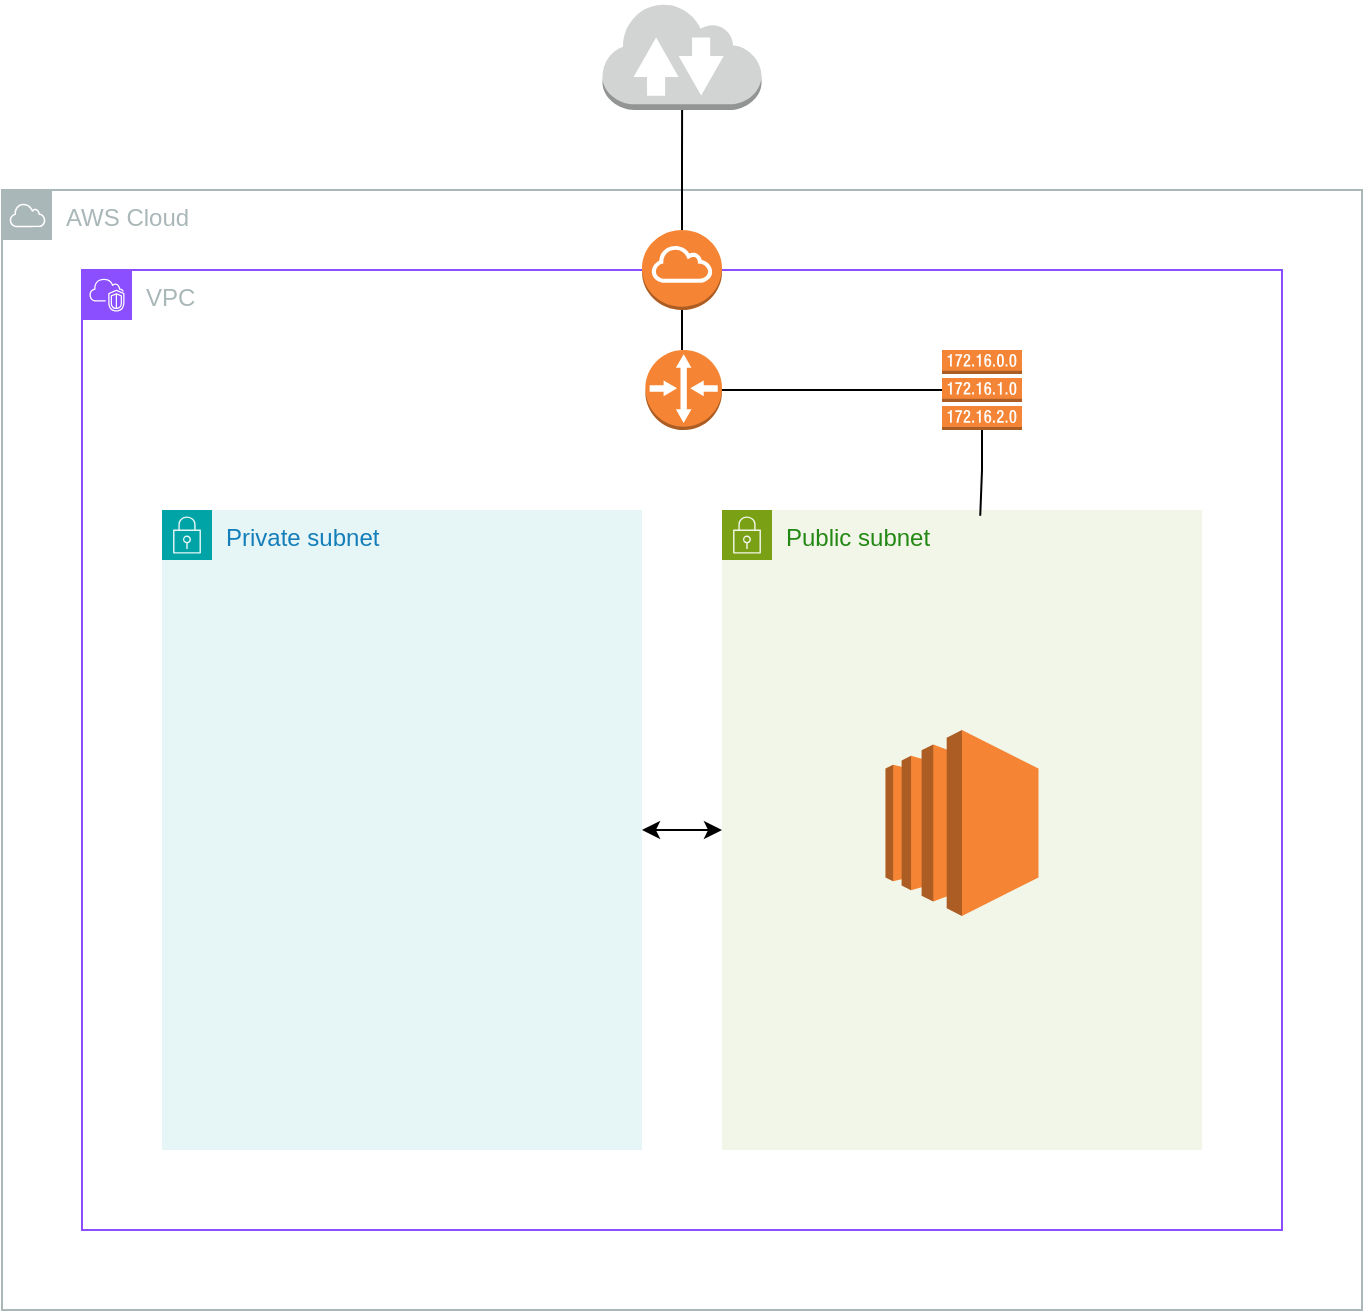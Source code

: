<mxfile version="24.8.8">
  <diagram name="Page-1" id="nknnI3kh3MSq-ov-9Ouf">
    <mxGraphModel dx="1073" dy="1883" grid="1" gridSize="10" guides="1" tooltips="1" connect="1" arrows="1" fold="1" page="1" pageScale="1" pageWidth="850" pageHeight="1100" math="0" shadow="0">
      <root>
        <mxCell id="0" />
        <mxCell id="1" parent="0" />
        <mxCell id="Hsht_LCR7q0CrtBd5Lyf-2" value="AWS Cloud" style="sketch=0;outlineConnect=0;gradientColor=none;html=1;whiteSpace=wrap;fontSize=12;fontStyle=0;shape=mxgraph.aws4.group;grIcon=mxgraph.aws4.group_aws_cloud;strokeColor=#AAB7B8;fillColor=none;verticalAlign=top;align=left;spacingLeft=30;fontColor=#AAB7B8;dashed=0;movable=0;resizable=0;rotatable=0;deletable=0;editable=0;locked=1;connectable=0;" vertex="1" parent="1">
          <mxGeometry x="40" y="40" width="680" height="560" as="geometry" />
        </mxCell>
        <mxCell id="Hsht_LCR7q0CrtBd5Lyf-1" value="VPC" style="points=[[0,0],[0.25,0],[0.5,0],[0.75,0],[1,0],[1,0.25],[1,0.5],[1,0.75],[1,1],[0.75,1],[0.5,1],[0.25,1],[0,1],[0,0.75],[0,0.5],[0,0.25]];outlineConnect=0;gradientColor=none;html=1;whiteSpace=wrap;fontSize=12;fontStyle=0;container=1;pointerEvents=0;collapsible=0;recursiveResize=0;shape=mxgraph.aws4.group;grIcon=mxgraph.aws4.group_vpc2;strokeColor=#8C4FFF;fillColor=none;verticalAlign=top;align=left;spacingLeft=30;fontColor=#AAB7B8;dashed=0;movable=0;resizable=0;rotatable=0;deletable=0;editable=0;locked=1;connectable=0;" vertex="1" parent="1">
          <mxGeometry x="80" y="80" width="600" height="480" as="geometry" />
        </mxCell>
        <mxCell id="Hsht_LCR7q0CrtBd5Lyf-3" value="Private subnet" style="points=[[0,0],[0.25,0],[0.5,0],[0.75,0],[1,0],[1,0.25],[1,0.5],[1,0.75],[1,1],[0.75,1],[0.5,1],[0.25,1],[0,1],[0,0.75],[0,0.5],[0,0.25]];outlineConnect=0;gradientColor=none;html=1;whiteSpace=wrap;fontSize=12;fontStyle=0;container=1;pointerEvents=0;collapsible=0;recursiveResize=0;shape=mxgraph.aws4.group;grIcon=mxgraph.aws4.group_security_group;grStroke=0;strokeColor=#00A4A6;fillColor=#E6F6F7;verticalAlign=top;align=left;spacingLeft=30;fontColor=#147EBA;dashed=0;" vertex="1" parent="1">
          <mxGeometry x="120" y="200" width="240" height="320" as="geometry" />
        </mxCell>
        <mxCell id="Hsht_LCR7q0CrtBd5Lyf-14" value="" style="edgeStyle=orthogonalEdgeStyle;rounded=0;orthogonalLoop=1;jettySize=auto;html=1;startArrow=classic;startFill=1;" edge="1" parent="1" source="Hsht_LCR7q0CrtBd5Lyf-4">
          <mxGeometry relative="1" as="geometry">
            <mxPoint x="360" y="360" as="targetPoint" />
          </mxGeometry>
        </mxCell>
        <mxCell id="Hsht_LCR7q0CrtBd5Lyf-4" value="Public subnet" style="points=[[0,0],[0.25,0],[0.5,0],[0.75,0],[1,0],[1,0.25],[1,0.5],[1,0.75],[1,1],[0.75,1],[0.5,1],[0.25,1],[0,1],[0,0.75],[0,0.5],[0,0.25]];outlineConnect=0;gradientColor=none;html=1;whiteSpace=wrap;fontSize=12;fontStyle=0;container=1;pointerEvents=0;collapsible=0;recursiveResize=0;shape=mxgraph.aws4.group;grIcon=mxgraph.aws4.group_security_group;grStroke=0;strokeColor=#7AA116;fillColor=#F2F6E8;verticalAlign=top;align=left;spacingLeft=30;fontColor=#248814;dashed=0;" vertex="1" parent="1">
          <mxGeometry x="400" y="200" width="240" height="320" as="geometry" />
        </mxCell>
        <mxCell id="Hsht_LCR7q0CrtBd5Lyf-5" value="" style="outlineConnect=0;dashed=0;verticalLabelPosition=bottom;verticalAlign=top;align=center;html=1;shape=mxgraph.aws3.ec2;fillColor=#F58534;gradientColor=none;" vertex="1" parent="1">
          <mxGeometry x="481.75" y="310" width="76.5" height="93" as="geometry" />
        </mxCell>
        <mxCell id="Hsht_LCR7q0CrtBd5Lyf-9" value="" style="edgeStyle=orthogonalEdgeStyle;rounded=0;orthogonalLoop=1;jettySize=auto;html=1;endArrow=none;endFill=0;" edge="1" parent="1" source="Hsht_LCR7q0CrtBd5Lyf-6" target="Hsht_LCR7q0CrtBd5Lyf-8">
          <mxGeometry relative="1" as="geometry" />
        </mxCell>
        <mxCell id="Hsht_LCR7q0CrtBd5Lyf-16" style="edgeStyle=orthogonalEdgeStyle;rounded=0;orthogonalLoop=1;jettySize=auto;html=1;endArrow=none;endFill=0;" edge="1" parent="1" source="Hsht_LCR7q0CrtBd5Lyf-6" target="Hsht_LCR7q0CrtBd5Lyf-15">
          <mxGeometry relative="1" as="geometry" />
        </mxCell>
        <mxCell id="Hsht_LCR7q0CrtBd5Lyf-6" value="" style="outlineConnect=0;dashed=0;verticalLabelPosition=bottom;verticalAlign=top;align=center;html=1;shape=mxgraph.aws3.internet_gateway;fillColor=#F58534;gradientColor=none;" vertex="1" parent="1">
          <mxGeometry x="360" y="60" width="40" height="40" as="geometry" />
        </mxCell>
        <mxCell id="Hsht_LCR7q0CrtBd5Lyf-12" value="" style="edgeStyle=orthogonalEdgeStyle;rounded=0;orthogonalLoop=1;jettySize=auto;html=1;entryX=0.538;entryY=0.009;entryDx=0;entryDy=0;entryPerimeter=0;endArrow=none;endFill=0;" edge="1" parent="1" source="Hsht_LCR7q0CrtBd5Lyf-7" target="Hsht_LCR7q0CrtBd5Lyf-4">
          <mxGeometry relative="1" as="geometry">
            <mxPoint x="530" y="240" as="targetPoint" />
          </mxGeometry>
        </mxCell>
        <mxCell id="Hsht_LCR7q0CrtBd5Lyf-7" value="" style="outlineConnect=0;dashed=0;verticalLabelPosition=bottom;verticalAlign=top;align=center;html=1;shape=mxgraph.aws3.route_table;fillColor=#F58536;gradientColor=none;" vertex="1" parent="1">
          <mxGeometry x="510" y="120" width="40" height="40" as="geometry" />
        </mxCell>
        <mxCell id="Hsht_LCR7q0CrtBd5Lyf-10" value="" style="edgeStyle=orthogonalEdgeStyle;rounded=0;orthogonalLoop=1;jettySize=auto;html=1;endArrow=none;endFill=0;" edge="1" parent="1" source="Hsht_LCR7q0CrtBd5Lyf-8" target="Hsht_LCR7q0CrtBd5Lyf-7">
          <mxGeometry relative="1" as="geometry" />
        </mxCell>
        <mxCell id="Hsht_LCR7q0CrtBd5Lyf-8" value="" style="outlineConnect=0;dashed=0;verticalLabelPosition=bottom;verticalAlign=top;align=center;html=1;shape=mxgraph.aws3.router;fillColor=#F58534;gradientColor=none;" vertex="1" parent="1">
          <mxGeometry x="361.67" y="120" width="38.33" height="40" as="geometry" />
        </mxCell>
        <mxCell id="Hsht_LCR7q0CrtBd5Lyf-15" value="" style="outlineConnect=0;dashed=0;verticalLabelPosition=bottom;verticalAlign=top;align=center;html=1;shape=mxgraph.aws3.internet_2;fillColor=#D2D3D3;gradientColor=none;" vertex="1" parent="1">
          <mxGeometry x="340.25" y="-54" width="79.5" height="54" as="geometry" />
        </mxCell>
      </root>
    </mxGraphModel>
  </diagram>
</mxfile>
